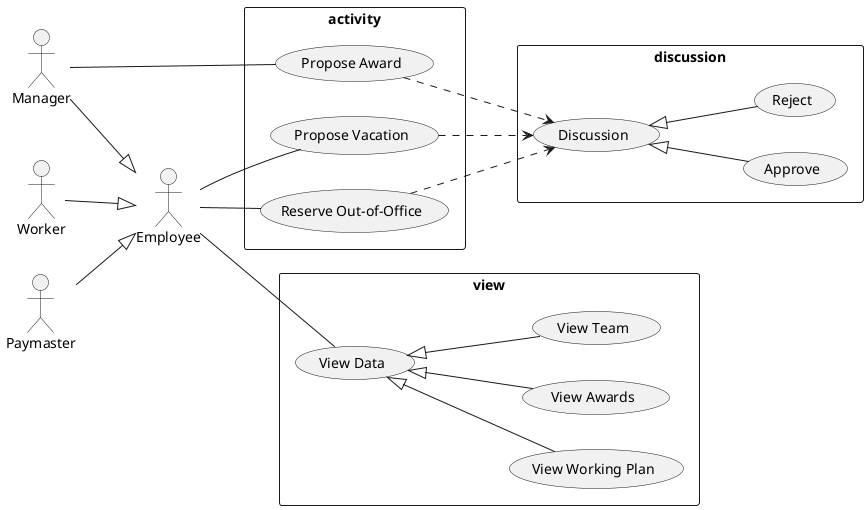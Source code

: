 @startuml
left to right direction

:Employee: as employee
:Worker: as worker
:Manager: as manager
:Paymaster: as paymaster

worker --|> employee
manager --|> employee
paymaster --|> employee

rectangle discussion {
  (Discussion) as d
  (Approve) as a
  (Reject) as c

  a -up-|> d
  c -up-|> d
}

rectangle activity {
  (Propose Award) as pa
  (Propose Vacation) as pv
  (Reserve Out-of-Office) as rooo

  pa ..> d
  rooo ..> d
  pv ..> d
}

employee -- rooo
employee -- pv
manager -- pa

rectangle view {
  (View Data) as vd

  (View Working Plan) as vwp
  (View Awards) as va
  (View Team) as vt


  vwp -up-|> vd
  va -up-|> vd
  vt -up-|> vd
}

employee -- vd

@enduml